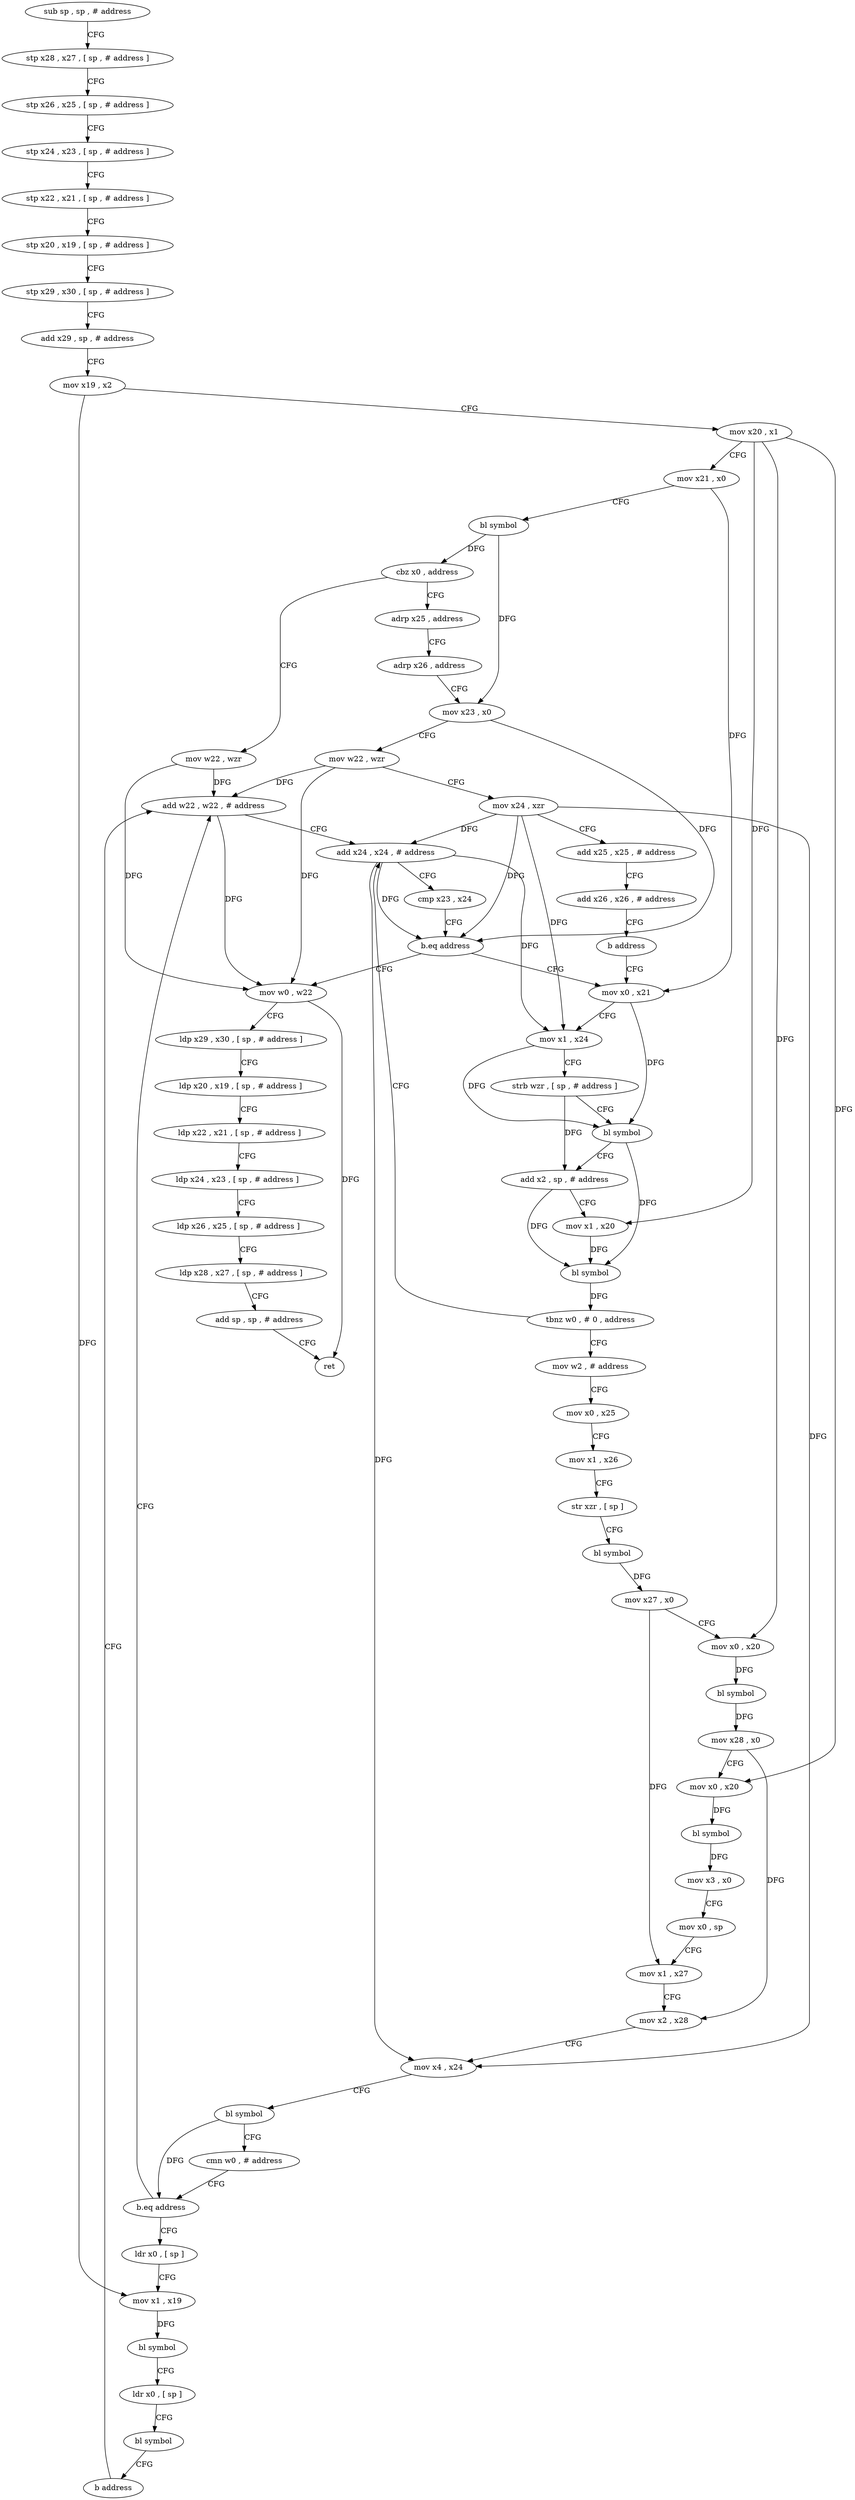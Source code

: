 digraph "func" {
"107204" [label = "sub sp , sp , # address" ]
"107208" [label = "stp x28 , x27 , [ sp , # address ]" ]
"107212" [label = "stp x26 , x25 , [ sp , # address ]" ]
"107216" [label = "stp x24 , x23 , [ sp , # address ]" ]
"107220" [label = "stp x22 , x21 , [ sp , # address ]" ]
"107224" [label = "stp x20 , x19 , [ sp , # address ]" ]
"107228" [label = "stp x29 , x30 , [ sp , # address ]" ]
"107232" [label = "add x29 , sp , # address" ]
"107236" [label = "mov x19 , x2" ]
"107240" [label = "mov x20 , x1" ]
"107244" [label = "mov x21 , x0" ]
"107248" [label = "bl symbol" ]
"107252" [label = "cbz x0 , address" ]
"107436" [label = "mov w22 , wzr" ]
"107256" [label = "adrp x25 , address" ]
"107440" [label = "mov w0 , w22" ]
"107260" [label = "adrp x26 , address" ]
"107264" [label = "mov x23 , x0" ]
"107268" [label = "mov w22 , wzr" ]
"107272" [label = "mov x24 , xzr" ]
"107276" [label = "add x25 , x25 , # address" ]
"107280" [label = "add x26 , x26 , # address" ]
"107284" [label = "b address" ]
"107304" [label = "mov x0 , x21" ]
"107308" [label = "mov x1 , x24" ]
"107312" [label = "strb wzr , [ sp , # address ]" ]
"107316" [label = "bl symbol" ]
"107320" [label = "add x2 , sp , # address" ]
"107324" [label = "mov x1 , x20" ]
"107328" [label = "bl symbol" ]
"107332" [label = "tbnz w0 , # 0 , address" ]
"107292" [label = "add x24 , x24 , # address" ]
"107336" [label = "mov w2 , # address" ]
"107296" [label = "cmp x23 , x24" ]
"107300" [label = "b.eq address" ]
"107340" [label = "mov x0 , x25" ]
"107344" [label = "mov x1 , x26" ]
"107348" [label = "str xzr , [ sp ]" ]
"107352" [label = "bl symbol" ]
"107356" [label = "mov x27 , x0" ]
"107360" [label = "mov x0 , x20" ]
"107364" [label = "bl symbol" ]
"107368" [label = "mov x28 , x0" ]
"107372" [label = "mov x0 , x20" ]
"107376" [label = "bl symbol" ]
"107380" [label = "mov x3 , x0" ]
"107384" [label = "mov x0 , sp" ]
"107388" [label = "mov x1 , x27" ]
"107392" [label = "mov x2 , x28" ]
"107396" [label = "mov x4 , x24" ]
"107400" [label = "bl symbol" ]
"107404" [label = "cmn w0 , # address" ]
"107408" [label = "b.eq address" ]
"107288" [label = "add w22 , w22 , # address" ]
"107412" [label = "ldr x0 , [ sp ]" ]
"107444" [label = "ldp x29 , x30 , [ sp , # address ]" ]
"107448" [label = "ldp x20 , x19 , [ sp , # address ]" ]
"107452" [label = "ldp x22 , x21 , [ sp , # address ]" ]
"107456" [label = "ldp x24 , x23 , [ sp , # address ]" ]
"107460" [label = "ldp x26 , x25 , [ sp , # address ]" ]
"107464" [label = "ldp x28 , x27 , [ sp , # address ]" ]
"107468" [label = "add sp , sp , # address" ]
"107472" [label = "ret" ]
"107416" [label = "mov x1 , x19" ]
"107420" [label = "bl symbol" ]
"107424" [label = "ldr x0 , [ sp ]" ]
"107428" [label = "bl symbol" ]
"107432" [label = "b address" ]
"107204" -> "107208" [ label = "CFG" ]
"107208" -> "107212" [ label = "CFG" ]
"107212" -> "107216" [ label = "CFG" ]
"107216" -> "107220" [ label = "CFG" ]
"107220" -> "107224" [ label = "CFG" ]
"107224" -> "107228" [ label = "CFG" ]
"107228" -> "107232" [ label = "CFG" ]
"107232" -> "107236" [ label = "CFG" ]
"107236" -> "107240" [ label = "CFG" ]
"107236" -> "107416" [ label = "DFG" ]
"107240" -> "107244" [ label = "CFG" ]
"107240" -> "107324" [ label = "DFG" ]
"107240" -> "107360" [ label = "DFG" ]
"107240" -> "107372" [ label = "DFG" ]
"107244" -> "107248" [ label = "CFG" ]
"107244" -> "107304" [ label = "DFG" ]
"107248" -> "107252" [ label = "DFG" ]
"107248" -> "107264" [ label = "DFG" ]
"107252" -> "107436" [ label = "CFG" ]
"107252" -> "107256" [ label = "CFG" ]
"107436" -> "107440" [ label = "DFG" ]
"107436" -> "107288" [ label = "DFG" ]
"107256" -> "107260" [ label = "CFG" ]
"107440" -> "107444" [ label = "CFG" ]
"107440" -> "107472" [ label = "DFG" ]
"107260" -> "107264" [ label = "CFG" ]
"107264" -> "107268" [ label = "CFG" ]
"107264" -> "107300" [ label = "DFG" ]
"107268" -> "107272" [ label = "CFG" ]
"107268" -> "107440" [ label = "DFG" ]
"107268" -> "107288" [ label = "DFG" ]
"107272" -> "107276" [ label = "CFG" ]
"107272" -> "107308" [ label = "DFG" ]
"107272" -> "107292" [ label = "DFG" ]
"107272" -> "107300" [ label = "DFG" ]
"107272" -> "107396" [ label = "DFG" ]
"107276" -> "107280" [ label = "CFG" ]
"107280" -> "107284" [ label = "CFG" ]
"107284" -> "107304" [ label = "CFG" ]
"107304" -> "107308" [ label = "CFG" ]
"107304" -> "107316" [ label = "DFG" ]
"107308" -> "107312" [ label = "CFG" ]
"107308" -> "107316" [ label = "DFG" ]
"107312" -> "107316" [ label = "CFG" ]
"107312" -> "107320" [ label = "DFG" ]
"107316" -> "107320" [ label = "CFG" ]
"107316" -> "107328" [ label = "DFG" ]
"107320" -> "107324" [ label = "CFG" ]
"107320" -> "107328" [ label = "DFG" ]
"107324" -> "107328" [ label = "DFG" ]
"107328" -> "107332" [ label = "DFG" ]
"107332" -> "107292" [ label = "CFG" ]
"107332" -> "107336" [ label = "CFG" ]
"107292" -> "107296" [ label = "CFG" ]
"107292" -> "107308" [ label = "DFG" ]
"107292" -> "107300" [ label = "DFG" ]
"107292" -> "107396" [ label = "DFG" ]
"107336" -> "107340" [ label = "CFG" ]
"107296" -> "107300" [ label = "CFG" ]
"107300" -> "107440" [ label = "CFG" ]
"107300" -> "107304" [ label = "CFG" ]
"107340" -> "107344" [ label = "CFG" ]
"107344" -> "107348" [ label = "CFG" ]
"107348" -> "107352" [ label = "CFG" ]
"107352" -> "107356" [ label = "DFG" ]
"107356" -> "107360" [ label = "CFG" ]
"107356" -> "107388" [ label = "DFG" ]
"107360" -> "107364" [ label = "DFG" ]
"107364" -> "107368" [ label = "DFG" ]
"107368" -> "107372" [ label = "CFG" ]
"107368" -> "107392" [ label = "DFG" ]
"107372" -> "107376" [ label = "DFG" ]
"107376" -> "107380" [ label = "DFG" ]
"107380" -> "107384" [ label = "CFG" ]
"107384" -> "107388" [ label = "CFG" ]
"107388" -> "107392" [ label = "CFG" ]
"107392" -> "107396" [ label = "CFG" ]
"107396" -> "107400" [ label = "CFG" ]
"107400" -> "107404" [ label = "CFG" ]
"107400" -> "107408" [ label = "DFG" ]
"107404" -> "107408" [ label = "CFG" ]
"107408" -> "107288" [ label = "CFG" ]
"107408" -> "107412" [ label = "CFG" ]
"107288" -> "107292" [ label = "CFG" ]
"107288" -> "107440" [ label = "DFG" ]
"107412" -> "107416" [ label = "CFG" ]
"107444" -> "107448" [ label = "CFG" ]
"107448" -> "107452" [ label = "CFG" ]
"107452" -> "107456" [ label = "CFG" ]
"107456" -> "107460" [ label = "CFG" ]
"107460" -> "107464" [ label = "CFG" ]
"107464" -> "107468" [ label = "CFG" ]
"107468" -> "107472" [ label = "CFG" ]
"107416" -> "107420" [ label = "DFG" ]
"107420" -> "107424" [ label = "CFG" ]
"107424" -> "107428" [ label = "CFG" ]
"107428" -> "107432" [ label = "CFG" ]
"107432" -> "107288" [ label = "CFG" ]
}
